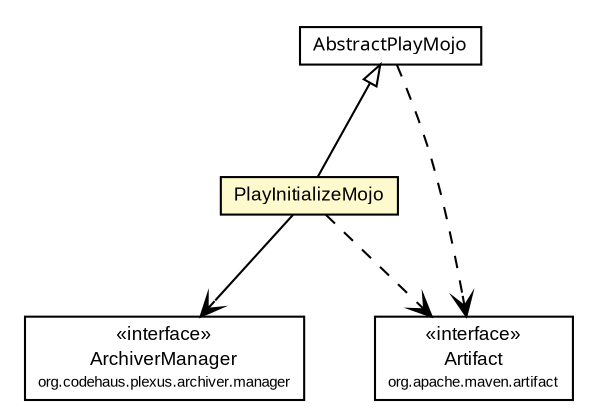 #!/usr/local/bin/dot
#
# Class diagram 
# Generated by UmlGraph version 4.6 (http://www.spinellis.gr/sw/umlgraph)
#

digraph G {
	edge [fontname="arial",fontsize=10,labelfontname="arial",labelfontsize=10];
	node [fontname="arial",fontsize=10,shape=plaintext];
	// com.google.code.play.PlayInitializeMojo
	c570 [label=<<table border="0" cellborder="1" cellspacing="0" cellpadding="2" port="p" bgcolor="lemonChiffon" href="./PlayInitializeMojo.html">
		<tr><td><table border="0" cellspacing="0" cellpadding="1">
			<tr><td> PlayInitializeMojo </td></tr>
		</table></td></tr>
		</table>>, fontname="arial", fontcolor="black", fontsize=9.0];
	// com.google.code.play.AbstractPlayMojo
	c584 [label=<<table border="0" cellborder="1" cellspacing="0" cellpadding="2" port="p" href="./AbstractPlayMojo.html">
		<tr><td><table border="0" cellspacing="0" cellpadding="1">
			<tr><td><font face="ariali"> AbstractPlayMojo </font></td></tr>
		</table></td></tr>
		</table>>, fontname="arial", fontcolor="black", fontsize=9.0];
	//com.google.code.play.PlayInitializeMojo extends com.google.code.play.AbstractPlayMojo
	c584:p -> c570:p [dir=back,arrowtail=empty];
	// com.google.code.play.PlayInitializeMojo NAVASSOC org.codehaus.plexus.archiver.manager.ArchiverManager
	c570:p -> c590:p [taillabel="", label="", headlabel="", fontname="arial", fontcolor="black", fontsize=10.0, color="black", arrowhead=open];
	// com.google.code.play.PlayInitializeMojo DEPEND org.apache.maven.artifact.Artifact
	c570:p -> c591:p [taillabel="", label="", headlabel="", fontname="arial", fontcolor="black", fontsize=10.0, color="black", arrowhead=open, style=dashed];
	// com.google.code.play.AbstractPlayMojo DEPEND org.apache.maven.artifact.Artifact
	c584:p -> c591:p [taillabel="", label="", headlabel="", fontname="arial", fontcolor="black", fontsize=10.0, color="black", arrowhead=open, style=dashed];
	// org.codehaus.plexus.archiver.manager.ArchiverManager
	c590 [label=<<table border="0" cellborder="1" cellspacing="0" cellpadding="2" port="p" href="http://maven-play-plugin.googlecode.com/svn/apidocs/org/codehaus/plexus/plexus-archiver/2.3/org/codehaus/plexus/archiver/manager/ArchiverManager.html">
		<tr><td><table border="0" cellspacing="0" cellpadding="1">
			<tr><td> &laquo;interface&raquo; </td></tr>
			<tr><td> ArchiverManager </td></tr>
			<tr><td><font point-size="7.0"> org.codehaus.plexus.archiver.manager </font></td></tr>
		</table></td></tr>
		</table>>, fontname="arial", fontcolor="black", fontsize=9.0];
	// org.apache.maven.artifact.Artifact
	c591 [label=<<table border="0" cellborder="1" cellspacing="0" cellpadding="2" port="p" href="http://maven.apache.org/ref/2.2.1/maven-artifact/apidocs/org/apache/maven/artifact/Artifact.html">
		<tr><td><table border="0" cellspacing="0" cellpadding="1">
			<tr><td> &laquo;interface&raquo; </td></tr>
			<tr><td> Artifact </td></tr>
			<tr><td><font point-size="7.0"> org.apache.maven.artifact </font></td></tr>
		</table></td></tr>
		</table>>, fontname="arial", fontcolor="black", fontsize=9.0];
}

